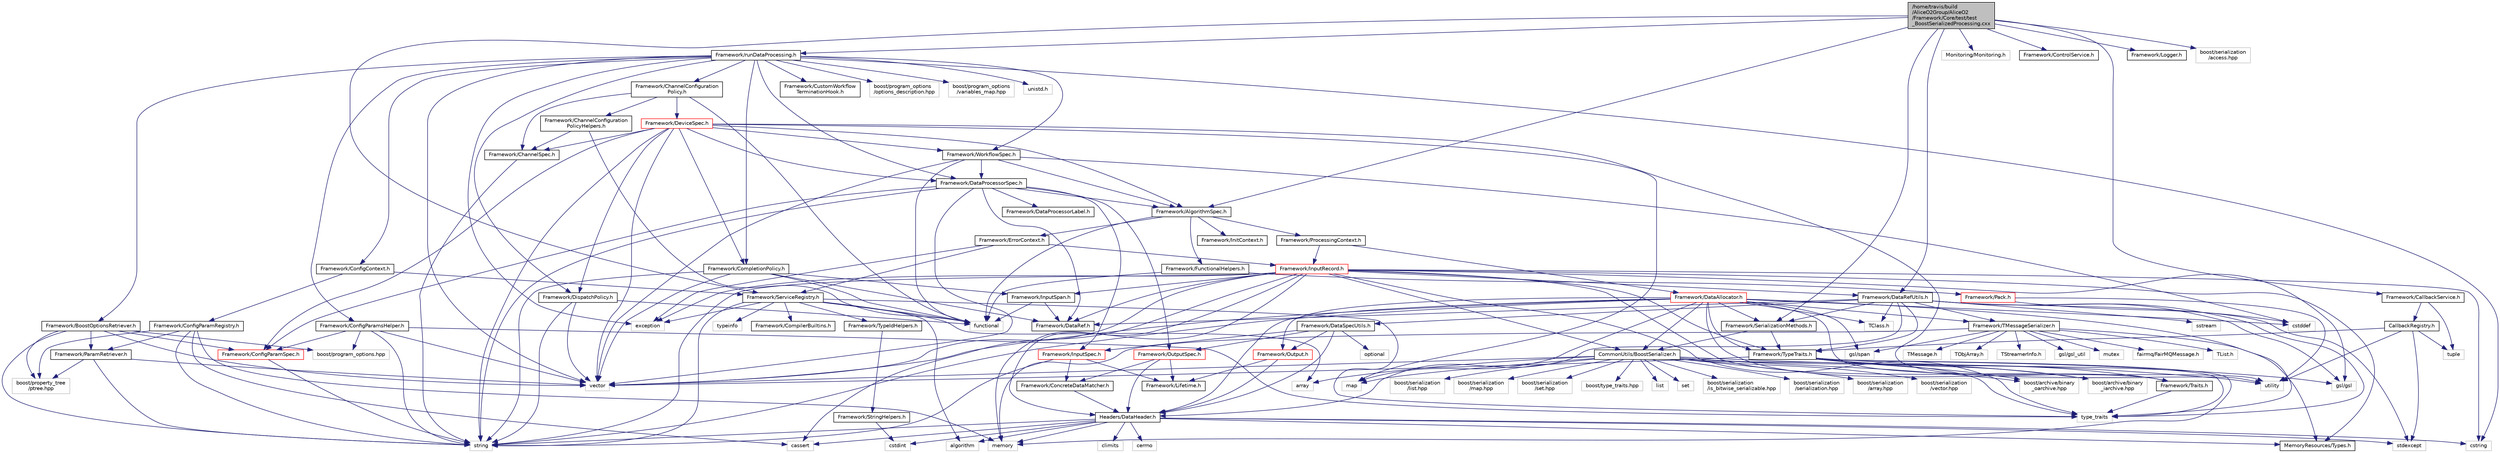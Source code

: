 digraph "/home/travis/build/AliceO2Group/AliceO2/Framework/Core/test/test_BoostSerializedProcessing.cxx"
{
 // INTERACTIVE_SVG=YES
  bgcolor="transparent";
  edge [fontname="Helvetica",fontsize="10",labelfontname="Helvetica",labelfontsize="10"];
  node [fontname="Helvetica",fontsize="10",shape=record];
  Node0 [label="/home/travis/build\l/AliceO2Group/AliceO2\l/Framework/Core/test/test\l_BoostSerializedProcessing.cxx",height=0.2,width=0.4,color="black", fillcolor="grey75", style="filled", fontcolor="black"];
  Node0 -> Node1 [color="midnightblue",fontsize="10",style="solid",fontname="Helvetica"];
  Node1 [label="Framework/DataRefUtils.h",height=0.2,width=0.4,color="black",URL="$d5/db8/DataRefUtils_8h.html"];
  Node1 -> Node2 [color="midnightblue",fontsize="10",style="solid",fontname="Helvetica"];
  Node2 [label="Framework/DataRef.h",height=0.2,width=0.4,color="black",URL="$d5/dfb/DataRef_8h.html"];
  Node1 -> Node3 [color="midnightblue",fontsize="10",style="solid",fontname="Helvetica"];
  Node3 [label="Framework/TMessageSerializer.h",height=0.2,width=0.4,color="black",URL="$d8/d3c/TMessageSerializer_8h.html"];
  Node3 -> Node4 [color="midnightblue",fontsize="10",style="solid",fontname="Helvetica"];
  Node4 [label="fairmq/FairMQMessage.h",height=0.2,width=0.4,color="grey75"];
  Node3 -> Node5 [color="midnightblue",fontsize="10",style="solid",fontname="Helvetica"];
  Node5 [label="TList.h",height=0.2,width=0.4,color="grey75"];
  Node3 -> Node6 [color="midnightblue",fontsize="10",style="solid",fontname="Helvetica"];
  Node6 [label="TMessage.h",height=0.2,width=0.4,color="grey75"];
  Node3 -> Node7 [color="midnightblue",fontsize="10",style="solid",fontname="Helvetica"];
  Node7 [label="TObjArray.h",height=0.2,width=0.4,color="grey75"];
  Node3 -> Node8 [color="midnightblue",fontsize="10",style="solid",fontname="Helvetica"];
  Node8 [label="TStreamerInfo.h",height=0.2,width=0.4,color="grey75"];
  Node3 -> Node9 [color="midnightblue",fontsize="10",style="solid",fontname="Helvetica"];
  Node9 [label="gsl/gsl_util",height=0.2,width=0.4,color="grey75"];
  Node3 -> Node10 [color="midnightblue",fontsize="10",style="solid",fontname="Helvetica"];
  Node10 [label="gsl/span",height=0.2,width=0.4,color="grey75"];
  Node3 -> Node11 [color="midnightblue",fontsize="10",style="solid",fontname="Helvetica"];
  Node11 [label="memory",height=0.2,width=0.4,color="grey75"];
  Node3 -> Node12 [color="midnightblue",fontsize="10",style="solid",fontname="Helvetica"];
  Node12 [label="mutex",height=0.2,width=0.4,color="grey75"];
  Node3 -> Node13 [color="midnightblue",fontsize="10",style="solid",fontname="Helvetica"];
  Node13 [label="MemoryResources/Types.h",height=0.2,width=0.4,color="black",URL="$d7/df8/Types_8h.html"];
  Node1 -> Node14 [color="midnightblue",fontsize="10",style="solid",fontname="Helvetica"];
  Node14 [label="Framework/SerializationMethods.h",height=0.2,width=0.4,color="black",URL="$d1/d53/SerializationMethods_8h.html",tooltip="Type wrappers for enfording a specific serialization method. "];
  Node14 -> Node15 [color="midnightblue",fontsize="10",style="solid",fontname="Helvetica"];
  Node15 [label="Framework/TypeTraits.h",height=0.2,width=0.4,color="black",URL="$d0/d95/TypeTraits_8h.html"];
  Node15 -> Node16 [color="midnightblue",fontsize="10",style="solid",fontname="Helvetica"];
  Node16 [label="type_traits",height=0.2,width=0.4,color="grey75"];
  Node15 -> Node17 [color="midnightblue",fontsize="10",style="solid",fontname="Helvetica"];
  Node17 [label="vector",height=0.2,width=0.4,color="grey75"];
  Node15 -> Node11 [color="midnightblue",fontsize="10",style="solid",fontname="Helvetica"];
  Node15 -> Node18 [color="midnightblue",fontsize="10",style="solid",fontname="Helvetica"];
  Node18 [label="Framework/Traits.h",height=0.2,width=0.4,color="black",URL="$db/d31/Traits_8h.html"];
  Node18 -> Node16 [color="midnightblue",fontsize="10",style="solid",fontname="Helvetica"];
  Node15 -> Node19 [color="midnightblue",fontsize="10",style="solid",fontname="Helvetica"];
  Node19 [label="boost/archive/binary\l_iarchive.hpp",height=0.2,width=0.4,color="grey75"];
  Node15 -> Node20 [color="midnightblue",fontsize="10",style="solid",fontname="Helvetica"];
  Node20 [label="boost/archive/binary\l_oarchive.hpp",height=0.2,width=0.4,color="grey75"];
  Node15 -> Node21 [color="midnightblue",fontsize="10",style="solid",fontname="Helvetica"];
  Node21 [label="gsl/gsl",height=0.2,width=0.4,color="grey75"];
  Node14 -> Node22 [color="midnightblue",fontsize="10",style="solid",fontname="Helvetica"];
  Node22 [label="CommonUtils/BoostSerializer.h",height=0.2,width=0.4,color="black",URL="$d7/d91/BoostSerializer_8h.html",tooltip="Templatised boost serializer/deserializer for containers and base types. "];
  Node22 -> Node23 [color="midnightblue",fontsize="10",style="solid",fontname="Helvetica"];
  Node23 [label="utility",height=0.2,width=0.4,color="grey75"];
  Node22 -> Node16 [color="midnightblue",fontsize="10",style="solid",fontname="Helvetica"];
  Node22 -> Node24 [color="midnightblue",fontsize="10",style="solid",fontname="Helvetica"];
  Node24 [label="array",height=0.2,width=0.4,color="grey75"];
  Node22 -> Node17 [color="midnightblue",fontsize="10",style="solid",fontname="Helvetica"];
  Node22 -> Node25 [color="midnightblue",fontsize="10",style="solid",fontname="Helvetica"];
  Node25 [label="list",height=0.2,width=0.4,color="grey75"];
  Node22 -> Node26 [color="midnightblue",fontsize="10",style="solid",fontname="Helvetica"];
  Node26 [label="map",height=0.2,width=0.4,color="grey75"];
  Node22 -> Node27 [color="midnightblue",fontsize="10",style="solid",fontname="Helvetica"];
  Node27 [label="set",height=0.2,width=0.4,color="grey75"];
  Node22 -> Node19 [color="midnightblue",fontsize="10",style="solid",fontname="Helvetica"];
  Node22 -> Node20 [color="midnightblue",fontsize="10",style="solid",fontname="Helvetica"];
  Node22 -> Node28 [color="midnightblue",fontsize="10",style="solid",fontname="Helvetica"];
  Node28 [label="boost/serialization\l/is_bitwise_serializable.hpp",height=0.2,width=0.4,color="grey75"];
  Node22 -> Node29 [color="midnightblue",fontsize="10",style="solid",fontname="Helvetica"];
  Node29 [label="boost/serialization\l/serialization.hpp",height=0.2,width=0.4,color="grey75"];
  Node22 -> Node30 [color="midnightblue",fontsize="10",style="solid",fontname="Helvetica"];
  Node30 [label="boost/serialization\l/array.hpp",height=0.2,width=0.4,color="grey75"];
  Node22 -> Node31 [color="midnightblue",fontsize="10",style="solid",fontname="Helvetica"];
  Node31 [label="boost/serialization\l/vector.hpp",height=0.2,width=0.4,color="grey75"];
  Node22 -> Node32 [color="midnightblue",fontsize="10",style="solid",fontname="Helvetica"];
  Node32 [label="boost/serialization\l/list.hpp",height=0.2,width=0.4,color="grey75"];
  Node22 -> Node33 [color="midnightblue",fontsize="10",style="solid",fontname="Helvetica"];
  Node33 [label="boost/serialization\l/map.hpp",height=0.2,width=0.4,color="grey75"];
  Node22 -> Node34 [color="midnightblue",fontsize="10",style="solid",fontname="Helvetica"];
  Node34 [label="boost/serialization\l/set.hpp",height=0.2,width=0.4,color="grey75"];
  Node22 -> Node35 [color="midnightblue",fontsize="10",style="solid",fontname="Helvetica"];
  Node35 [label="boost/type_traits.hpp",height=0.2,width=0.4,color="grey75"];
  Node1 -> Node36 [color="midnightblue",fontsize="10",style="solid",fontname="Helvetica"];
  Node36 [label="Framework/DataSpecUtils.h",height=0.2,width=0.4,color="black",URL="$d6/d68/DataSpecUtils_8h.html"];
  Node36 -> Node37 [color="midnightblue",fontsize="10",style="solid",fontname="Helvetica"];
  Node37 [label="Framework/OutputSpec.h",height=0.2,width=0.4,color="red",URL="$db/d2d/OutputSpec_8h.html"];
  Node37 -> Node38 [color="midnightblue",fontsize="10",style="solid",fontname="Helvetica"];
  Node38 [label="Headers/DataHeader.h",height=0.2,width=0.4,color="black",URL="$dc/dcd/DataHeader_8h.html"];
  Node38 -> Node39 [color="midnightblue",fontsize="10",style="solid",fontname="Helvetica"];
  Node39 [label="cstdint",height=0.2,width=0.4,color="grey75"];
  Node38 -> Node11 [color="midnightblue",fontsize="10",style="solid",fontname="Helvetica"];
  Node38 -> Node40 [color="midnightblue",fontsize="10",style="solid",fontname="Helvetica"];
  Node40 [label="cassert",height=0.2,width=0.4,color="grey75"];
  Node38 -> Node41 [color="midnightblue",fontsize="10",style="solid",fontname="Helvetica"];
  Node41 [label="cstring",height=0.2,width=0.4,color="grey75"];
  Node38 -> Node42 [color="midnightblue",fontsize="10",style="solid",fontname="Helvetica"];
  Node42 [label="algorithm",height=0.2,width=0.4,color="grey75"];
  Node38 -> Node43 [color="midnightblue",fontsize="10",style="solid",fontname="Helvetica"];
  Node43 [label="stdexcept",height=0.2,width=0.4,color="grey75"];
  Node38 -> Node44 [color="midnightblue",fontsize="10",style="solid",fontname="Helvetica"];
  Node44 [label="string",height=0.2,width=0.4,color="grey75"];
  Node38 -> Node45 [color="midnightblue",fontsize="10",style="solid",fontname="Helvetica"];
  Node45 [label="climits",height=0.2,width=0.4,color="grey75"];
  Node38 -> Node13 [color="midnightblue",fontsize="10",style="solid",fontname="Helvetica"];
  Node38 -> Node46 [color="midnightblue",fontsize="10",style="solid",fontname="Helvetica"];
  Node46 [label="cerrno",height=0.2,width=0.4,color="grey75"];
  Node37 -> Node47 [color="midnightblue",fontsize="10",style="solid",fontname="Helvetica"];
  Node47 [label="Framework/Lifetime.h",height=0.2,width=0.4,color="black",URL="$dc/dca/Lifetime_8h.html"];
  Node37 -> Node48 [color="midnightblue",fontsize="10",style="solid",fontname="Helvetica"];
  Node48 [label="Framework/ConcreteDataMatcher.h",height=0.2,width=0.4,color="black",URL="$d0/d1b/ConcreteDataMatcher_8h.html"];
  Node48 -> Node38 [color="midnightblue",fontsize="10",style="solid",fontname="Helvetica"];
  Node36 -> Node50 [color="midnightblue",fontsize="10",style="solid",fontname="Helvetica"];
  Node50 [label="Framework/InputSpec.h",height=0.2,width=0.4,color="red",URL="$d5/d3f/InputSpec_8h.html"];
  Node50 -> Node47 [color="midnightblue",fontsize="10",style="solid",fontname="Helvetica"];
  Node50 -> Node48 [color="midnightblue",fontsize="10",style="solid",fontname="Helvetica"];
  Node50 -> Node44 [color="midnightblue",fontsize="10",style="solid",fontname="Helvetica"];
  Node36 -> Node38 [color="midnightblue",fontsize="10",style="solid",fontname="Helvetica"];
  Node36 -> Node69 [color="midnightblue",fontsize="10",style="solid",fontname="Helvetica"];
  Node69 [label="Framework/Output.h",height=0.2,width=0.4,color="red",URL="$d3/ddf/Output_8h.html"];
  Node69 -> Node38 [color="midnightblue",fontsize="10",style="solid",fontname="Helvetica"];
  Node69 -> Node47 [color="midnightblue",fontsize="10",style="solid",fontname="Helvetica"];
  Node36 -> Node70 [color="midnightblue",fontsize="10",style="solid",fontname="Helvetica"];
  Node70 [label="optional",height=0.2,width=0.4,color="grey75"];
  Node1 -> Node15 [color="midnightblue",fontsize="10",style="solid",fontname="Helvetica"];
  Node1 -> Node38 [color="midnightblue",fontsize="10",style="solid",fontname="Helvetica"];
  Node1 -> Node71 [color="midnightblue",fontsize="10",style="solid",fontname="Helvetica"];
  Node71 [label="TClass.h",height=0.2,width=0.4,color="grey75"];
  Node1 -> Node21 [color="midnightblue",fontsize="10",style="solid",fontname="Helvetica"];
  Node1 -> Node43 [color="midnightblue",fontsize="10",style="solid",fontname="Helvetica"];
  Node1 -> Node72 [color="midnightblue",fontsize="10",style="solid",fontname="Helvetica"];
  Node72 [label="sstream",height=0.2,width=0.4,color="grey75"];
  Node1 -> Node16 [color="midnightblue",fontsize="10",style="solid",fontname="Helvetica"];
  Node0 -> Node73 [color="midnightblue",fontsize="10",style="solid",fontname="Helvetica"];
  Node73 [label="Framework/AlgorithmSpec.h",height=0.2,width=0.4,color="black",URL="$d0/d14/AlgorithmSpec_8h.html"];
  Node73 -> Node74 [color="midnightblue",fontsize="10",style="solid",fontname="Helvetica"];
  Node74 [label="Framework/ProcessingContext.h",height=0.2,width=0.4,color="black",URL="$de/d6a/ProcessingContext_8h.html"];
  Node74 -> Node75 [color="midnightblue",fontsize="10",style="solid",fontname="Helvetica"];
  Node75 [label="Framework/InputRecord.h",height=0.2,width=0.4,color="red",URL="$d6/d5c/InputRecord_8h.html"];
  Node75 -> Node2 [color="midnightblue",fontsize="10",style="solid",fontname="Helvetica"];
  Node75 -> Node1 [color="midnightblue",fontsize="10",style="solid",fontname="Helvetica"];
  Node75 -> Node15 [color="midnightblue",fontsize="10",style="solid",fontname="Helvetica"];
  Node75 -> Node80 [color="midnightblue",fontsize="10",style="solid",fontname="Helvetica"];
  Node80 [label="Framework/InputSpan.h",height=0.2,width=0.4,color="black",URL="$da/d0f/InputSpan_8h.html"];
  Node80 -> Node2 [color="midnightblue",fontsize="10",style="solid",fontname="Helvetica"];
  Node80 -> Node78 [color="midnightblue",fontsize="10",style="solid",fontname="Helvetica"];
  Node78 [label="functional",height=0.2,width=0.4,color="grey75"];
  Node75 -> Node18 [color="midnightblue",fontsize="10",style="solid",fontname="Helvetica"];
  Node75 -> Node13 [color="midnightblue",fontsize="10",style="solid",fontname="Helvetica"];
  Node75 -> Node38 [color="midnightblue",fontsize="10",style="solid",fontname="Helvetica"];
  Node75 -> Node22 [color="midnightblue",fontsize="10",style="solid",fontname="Helvetica"];
  Node75 -> Node21 [color="midnightblue",fontsize="10",style="solid",fontname="Helvetica"];
  Node75 -> Node44 [color="midnightblue",fontsize="10",style="solid",fontname="Helvetica"];
  Node75 -> Node17 [color="midnightblue",fontsize="10",style="solid",fontname="Helvetica"];
  Node75 -> Node41 [color="midnightblue",fontsize="10",style="solid",fontname="Helvetica"];
  Node75 -> Node40 [color="midnightblue",fontsize="10",style="solid",fontname="Helvetica"];
  Node75 -> Node83 [color="midnightblue",fontsize="10",style="solid",fontname="Helvetica"];
  Node83 [label="exception",height=0.2,width=0.4,color="grey75"];
  Node75 -> Node11 [color="midnightblue",fontsize="10",style="solid",fontname="Helvetica"];
  Node75 -> Node16 [color="midnightblue",fontsize="10",style="solid",fontname="Helvetica"];
  Node74 -> Node84 [color="midnightblue",fontsize="10",style="solid",fontname="Helvetica"];
  Node84 [label="Framework/DataAllocator.h",height=0.2,width=0.4,color="red",URL="$d1/d28/DataAllocator_8h.html"];
  Node84 -> Node22 [color="midnightblue",fontsize="10",style="solid",fontname="Helvetica"];
  Node84 -> Node69 [color="midnightblue",fontsize="10",style="solid",fontname="Helvetica"];
  Node84 -> Node3 [color="midnightblue",fontsize="10",style="solid",fontname="Helvetica"];
  Node84 -> Node15 [color="midnightblue",fontsize="10",style="solid",fontname="Helvetica"];
  Node84 -> Node18 [color="midnightblue",fontsize="10",style="solid",fontname="Helvetica"];
  Node84 -> Node14 [color="midnightblue",fontsize="10",style="solid",fontname="Helvetica"];
  Node84 -> Node38 [color="midnightblue",fontsize="10",style="solid",fontname="Helvetica"];
  Node84 -> Node71 [color="midnightblue",fontsize="10",style="solid",fontname="Helvetica"];
  Node84 -> Node10 [color="midnightblue",fontsize="10",style="solid",fontname="Helvetica"];
  Node84 -> Node17 [color="midnightblue",fontsize="10",style="solid",fontname="Helvetica"];
  Node84 -> Node26 [color="midnightblue",fontsize="10",style="solid",fontname="Helvetica"];
  Node84 -> Node44 [color="midnightblue",fontsize="10",style="solid",fontname="Helvetica"];
  Node84 -> Node23 [color="midnightblue",fontsize="10",style="solid",fontname="Helvetica"];
  Node84 -> Node16 [color="midnightblue",fontsize="10",style="solid",fontname="Helvetica"];
  Node84 -> Node79 [color="midnightblue",fontsize="10",style="solid",fontname="Helvetica"];
  Node79 [label="cstddef",height=0.2,width=0.4,color="grey75"];
  Node73 -> Node132 [color="midnightblue",fontsize="10",style="solid",fontname="Helvetica"];
  Node132 [label="Framework/ErrorContext.h",height=0.2,width=0.4,color="black",URL="$d7/dad/ErrorContext_8h.html"];
  Node132 -> Node75 [color="midnightblue",fontsize="10",style="solid",fontname="Helvetica"];
  Node132 -> Node133 [color="midnightblue",fontsize="10",style="solid",fontname="Helvetica"];
  Node133 [label="Framework/ServiceRegistry.h",height=0.2,width=0.4,color="black",URL="$d8/d17/ServiceRegistry_8h.html"];
  Node133 -> Node110 [color="midnightblue",fontsize="10",style="solid",fontname="Helvetica"];
  Node110 [label="Framework/CompilerBuiltins.h",height=0.2,width=0.4,color="black",URL="$d9/de8/CompilerBuiltins_8h.html"];
  Node133 -> Node134 [color="midnightblue",fontsize="10",style="solid",fontname="Helvetica"];
  Node134 [label="Framework/TypeIdHelpers.h",height=0.2,width=0.4,color="black",URL="$d2/d9a/TypeIdHelpers_8h.html"];
  Node134 -> Node135 [color="midnightblue",fontsize="10",style="solid",fontname="Helvetica"];
  Node135 [label="Framework/StringHelpers.h",height=0.2,width=0.4,color="black",URL="$db/dff/StringHelpers_8h.html"];
  Node135 -> Node39 [color="midnightblue",fontsize="10",style="solid",fontname="Helvetica"];
  Node133 -> Node42 [color="midnightblue",fontsize="10",style="solid",fontname="Helvetica"];
  Node133 -> Node24 [color="midnightblue",fontsize="10",style="solid",fontname="Helvetica"];
  Node133 -> Node83 [color="midnightblue",fontsize="10",style="solid",fontname="Helvetica"];
  Node133 -> Node78 [color="midnightblue",fontsize="10",style="solid",fontname="Helvetica"];
  Node133 -> Node44 [color="midnightblue",fontsize="10",style="solid",fontname="Helvetica"];
  Node133 -> Node16 [color="midnightblue",fontsize="10",style="solid",fontname="Helvetica"];
  Node133 -> Node86 [color="midnightblue",fontsize="10",style="solid",fontname="Helvetica"];
  Node86 [label="typeinfo",height=0.2,width=0.4,color="grey75"];
  Node132 -> Node83 [color="midnightblue",fontsize="10",style="solid",fontname="Helvetica"];
  Node73 -> Node136 [color="midnightblue",fontsize="10",style="solid",fontname="Helvetica"];
  Node136 [label="Framework/InitContext.h",height=0.2,width=0.4,color="black",URL="$d4/d2b/InitContext_8h.html"];
  Node73 -> Node109 [color="midnightblue",fontsize="10",style="solid",fontname="Helvetica"];
  Node109 [label="Framework/FunctionalHelpers.h",height=0.2,width=0.4,color="black",URL="$de/d9b/FunctionalHelpers_8h.html"];
  Node109 -> Node108 [color="midnightblue",fontsize="10",style="solid",fontname="Helvetica"];
  Node108 [label="Framework/Pack.h",height=0.2,width=0.4,color="red",URL="$dd/dce/Pack_8h.html"];
  Node108 -> Node79 [color="midnightblue",fontsize="10",style="solid",fontname="Helvetica"];
  Node108 -> Node23 [color="midnightblue",fontsize="10",style="solid",fontname="Helvetica"];
  Node109 -> Node78 [color="midnightblue",fontsize="10",style="solid",fontname="Helvetica"];
  Node73 -> Node78 [color="midnightblue",fontsize="10",style="solid",fontname="Helvetica"];
  Node0 -> Node133 [color="midnightblue",fontsize="10",style="solid",fontname="Helvetica"];
  Node0 -> Node137 [color="midnightblue",fontsize="10",style="solid",fontname="Helvetica"];
  Node137 [label="Framework/runDataProcessing.h",height=0.2,width=0.4,color="black",URL="$db/dd0/runDataProcessing_8h.html"];
  Node137 -> Node138 [color="midnightblue",fontsize="10",style="solid",fontname="Helvetica"];
  Node138 [label="Framework/ChannelConfiguration\lPolicy.h",height=0.2,width=0.4,color="black",URL="$dd/d0f/ChannelConfigurationPolicy_8h.html"];
  Node138 -> Node139 [color="midnightblue",fontsize="10",style="solid",fontname="Helvetica"];
  Node139 [label="Framework/ChannelConfiguration\lPolicyHelpers.h",height=0.2,width=0.4,color="black",URL="$d6/d05/ChannelConfigurationPolicyHelpers_8h.html"];
  Node139 -> Node140 [color="midnightblue",fontsize="10",style="solid",fontname="Helvetica"];
  Node140 [label="Framework/ChannelSpec.h",height=0.2,width=0.4,color="black",URL="$d6/d72/ChannelSpec_8h.html"];
  Node140 -> Node44 [color="midnightblue",fontsize="10",style="solid",fontname="Helvetica"];
  Node139 -> Node78 [color="midnightblue",fontsize="10",style="solid",fontname="Helvetica"];
  Node138 -> Node140 [color="midnightblue",fontsize="10",style="solid",fontname="Helvetica"];
  Node138 -> Node141 [color="midnightblue",fontsize="10",style="solid",fontname="Helvetica"];
  Node141 [label="Framework/DeviceSpec.h",height=0.2,width=0.4,color="red",URL="$df/de8/DeviceSpec_8h.html"];
  Node141 -> Node142 [color="midnightblue",fontsize="10",style="solid",fontname="Helvetica"];
  Node142 [label="Framework/WorkflowSpec.h",height=0.2,width=0.4,color="black",URL="$df/da1/WorkflowSpec_8h.html"];
  Node142 -> Node143 [color="midnightblue",fontsize="10",style="solid",fontname="Helvetica"];
  Node143 [label="Framework/DataProcessorSpec.h",height=0.2,width=0.4,color="black",URL="$d0/df4/DataProcessorSpec_8h.html"];
  Node143 -> Node73 [color="midnightblue",fontsize="10",style="solid",fontname="Helvetica"];
  Node143 -> Node144 [color="midnightblue",fontsize="10",style="solid",fontname="Helvetica"];
  Node144 [label="Framework/ConfigParamSpec.h",height=0.2,width=0.4,color="red",URL="$d0/d1c/ConfigParamSpec_8h.html"];
  Node144 -> Node44 [color="midnightblue",fontsize="10",style="solid",fontname="Helvetica"];
  Node143 -> Node149 [color="midnightblue",fontsize="10",style="solid",fontname="Helvetica"];
  Node149 [label="Framework/DataProcessorLabel.h",height=0.2,width=0.4,color="black",URL="$d1/df2/DataProcessorLabel_8h.html"];
  Node143 -> Node2 [color="midnightblue",fontsize="10",style="solid",fontname="Helvetica"];
  Node143 -> Node50 [color="midnightblue",fontsize="10",style="solid",fontname="Helvetica"];
  Node143 -> Node37 [color="midnightblue",fontsize="10",style="solid",fontname="Helvetica"];
  Node143 -> Node44 [color="midnightblue",fontsize="10",style="solid",fontname="Helvetica"];
  Node143 -> Node17 [color="midnightblue",fontsize="10",style="solid",fontname="Helvetica"];
  Node142 -> Node73 [color="midnightblue",fontsize="10",style="solid",fontname="Helvetica"];
  Node142 -> Node17 [color="midnightblue",fontsize="10",style="solid",fontname="Helvetica"];
  Node142 -> Node78 [color="midnightblue",fontsize="10",style="solid",fontname="Helvetica"];
  Node142 -> Node79 [color="midnightblue",fontsize="10",style="solid",fontname="Helvetica"];
  Node141 -> Node143 [color="midnightblue",fontsize="10",style="solid",fontname="Helvetica"];
  Node141 -> Node140 [color="midnightblue",fontsize="10",style="solid",fontname="Helvetica"];
  Node141 -> Node73 [color="midnightblue",fontsize="10",style="solid",fontname="Helvetica"];
  Node141 -> Node144 [color="midnightblue",fontsize="10",style="solid",fontname="Helvetica"];
  Node141 -> Node155 [color="midnightblue",fontsize="10",style="solid",fontname="Helvetica"];
  Node155 [label="Framework/CompletionPolicy.h",height=0.2,width=0.4,color="black",URL="$df/dd6/CompletionPolicy_8h.html"];
  Node155 -> Node2 [color="midnightblue",fontsize="10",style="solid",fontname="Helvetica"];
  Node155 -> Node80 [color="midnightblue",fontsize="10",style="solid",fontname="Helvetica"];
  Node155 -> Node78 [color="midnightblue",fontsize="10",style="solid",fontname="Helvetica"];
  Node155 -> Node44 [color="midnightblue",fontsize="10",style="solid",fontname="Helvetica"];
  Node155 -> Node17 [color="midnightblue",fontsize="10",style="solid",fontname="Helvetica"];
  Node141 -> Node90 [color="midnightblue",fontsize="10",style="solid",fontname="Helvetica"];
  Node90 [label="Framework/DispatchPolicy.h",height=0.2,width=0.4,color="black",URL="$da/de6/DispatchPolicy_8h.html"];
  Node90 -> Node78 [color="midnightblue",fontsize="10",style="solid",fontname="Helvetica"];
  Node90 -> Node44 [color="midnightblue",fontsize="10",style="solid",fontname="Helvetica"];
  Node90 -> Node17 [color="midnightblue",fontsize="10",style="solid",fontname="Helvetica"];
  Node141 -> Node17 [color="midnightblue",fontsize="10",style="solid",fontname="Helvetica"];
  Node141 -> Node44 [color="midnightblue",fontsize="10",style="solid",fontname="Helvetica"];
  Node141 -> Node26 [color="midnightblue",fontsize="10",style="solid",fontname="Helvetica"];
  Node141 -> Node23 [color="midnightblue",fontsize="10",style="solid",fontname="Helvetica"];
  Node138 -> Node78 [color="midnightblue",fontsize="10",style="solid",fontname="Helvetica"];
  Node137 -> Node155 [color="midnightblue",fontsize="10",style="solid",fontname="Helvetica"];
  Node137 -> Node90 [color="midnightblue",fontsize="10",style="solid",fontname="Helvetica"];
  Node137 -> Node156 [color="midnightblue",fontsize="10",style="solid",fontname="Helvetica"];
  Node156 [label="Framework/ConfigParamsHelper.h",height=0.2,width=0.4,color="black",URL="$dd/d2b/ConfigParamsHelper_8h.html"];
  Node156 -> Node144 [color="midnightblue",fontsize="10",style="solid",fontname="Helvetica"];
  Node156 -> Node157 [color="midnightblue",fontsize="10",style="solid",fontname="Helvetica"];
  Node157 [label="boost/program_options.hpp",height=0.2,width=0.4,color="grey75"];
  Node156 -> Node44 [color="midnightblue",fontsize="10",style="solid",fontname="Helvetica"];
  Node156 -> Node17 [color="midnightblue",fontsize="10",style="solid",fontname="Helvetica"];
  Node156 -> Node16 [color="midnightblue",fontsize="10",style="solid",fontname="Helvetica"];
  Node137 -> Node143 [color="midnightblue",fontsize="10",style="solid",fontname="Helvetica"];
  Node137 -> Node142 [color="midnightblue",fontsize="10",style="solid",fontname="Helvetica"];
  Node137 -> Node158 [color="midnightblue",fontsize="10",style="solid",fontname="Helvetica"];
  Node158 [label="Framework/ConfigContext.h",height=0.2,width=0.4,color="black",URL="$d7/d2e/ConfigContext_8h.html"];
  Node158 -> Node159 [color="midnightblue",fontsize="10",style="solid",fontname="Helvetica"];
  Node159 [label="Framework/ConfigParamRegistry.h",height=0.2,width=0.4,color="black",URL="$de/dc6/ConfigParamRegistry_8h.html"];
  Node159 -> Node160 [color="midnightblue",fontsize="10",style="solid",fontname="Helvetica"];
  Node160 [label="Framework/ParamRetriever.h",height=0.2,width=0.4,color="black",URL="$df/d72/ParamRetriever_8h.html"];
  Node160 -> Node161 [color="midnightblue",fontsize="10",style="solid",fontname="Helvetica"];
  Node161 [label="boost/property_tree\l/ptree.hpp",height=0.2,width=0.4,color="grey75"];
  Node160 -> Node44 [color="midnightblue",fontsize="10",style="solid",fontname="Helvetica"];
  Node160 -> Node17 [color="midnightblue",fontsize="10",style="solid",fontname="Helvetica"];
  Node159 -> Node161 [color="midnightblue",fontsize="10",style="solid",fontname="Helvetica"];
  Node159 -> Node11 [color="midnightblue",fontsize="10",style="solid",fontname="Helvetica"];
  Node159 -> Node44 [color="midnightblue",fontsize="10",style="solid",fontname="Helvetica"];
  Node159 -> Node40 [color="midnightblue",fontsize="10",style="solid",fontname="Helvetica"];
  Node158 -> Node133 [color="midnightblue",fontsize="10",style="solid",fontname="Helvetica"];
  Node137 -> Node162 [color="midnightblue",fontsize="10",style="solid",fontname="Helvetica"];
  Node162 [label="Framework/BoostOptionsRetriever.h",height=0.2,width=0.4,color="black",URL="$d3/d7e/BoostOptionsRetriever_8h.html"];
  Node162 -> Node144 [color="midnightblue",fontsize="10",style="solid",fontname="Helvetica"];
  Node162 -> Node160 [color="midnightblue",fontsize="10",style="solid",fontname="Helvetica"];
  Node162 -> Node157 [color="midnightblue",fontsize="10",style="solid",fontname="Helvetica"];
  Node162 -> Node161 [color="midnightblue",fontsize="10",style="solid",fontname="Helvetica"];
  Node162 -> Node44 [color="midnightblue",fontsize="10",style="solid",fontname="Helvetica"];
  Node162 -> Node17 [color="midnightblue",fontsize="10",style="solid",fontname="Helvetica"];
  Node137 -> Node163 [color="midnightblue",fontsize="10",style="solid",fontname="Helvetica"];
  Node163 [label="Framework/CustomWorkflow\lTerminationHook.h",height=0.2,width=0.4,color="black",URL="$da/def/CustomWorkflowTerminationHook_8h.html"];
  Node137 -> Node164 [color="midnightblue",fontsize="10",style="solid",fontname="Helvetica"];
  Node164 [label="boost/program_options\l/options_description.hpp",height=0.2,width=0.4,color="grey75"];
  Node137 -> Node165 [color="midnightblue",fontsize="10",style="solid",fontname="Helvetica"];
  Node165 [label="boost/program_options\l/variables_map.hpp",height=0.2,width=0.4,color="grey75"];
  Node137 -> Node166 [color="midnightblue",fontsize="10",style="solid",fontname="Helvetica"];
  Node166 [label="unistd.h",height=0.2,width=0.4,color="grey75"];
  Node137 -> Node17 [color="midnightblue",fontsize="10",style="solid",fontname="Helvetica"];
  Node137 -> Node41 [color="midnightblue",fontsize="10",style="solid",fontname="Helvetica"];
  Node137 -> Node83 [color="midnightblue",fontsize="10",style="solid",fontname="Helvetica"];
  Node0 -> Node167 [color="midnightblue",fontsize="10",style="solid",fontname="Helvetica"];
  Node167 [label="Monitoring/Monitoring.h",height=0.2,width=0.4,color="grey75"];
  Node0 -> Node168 [color="midnightblue",fontsize="10",style="solid",fontname="Helvetica"];
  Node168 [label="Framework/ControlService.h",height=0.2,width=0.4,color="black",URL="$d2/d43/ControlService_8h.html"];
  Node0 -> Node169 [color="midnightblue",fontsize="10",style="solid",fontname="Helvetica"];
  Node169 [label="Framework/CallbackService.h",height=0.2,width=0.4,color="black",URL="$d9/d7f/CallbackService_8h.html"];
  Node169 -> Node170 [color="midnightblue",fontsize="10",style="solid",fontname="Helvetica"];
  Node170 [label="CallbackRegistry.h",height=0.2,width=0.4,color="black",URL="$d7/d3e/CallbackRegistry_8h.html",tooltip="A generic registry for callbacks. "];
  Node170 -> Node15 [color="midnightblue",fontsize="10",style="solid",fontname="Helvetica"];
  Node170 -> Node127 [color="midnightblue",fontsize="10",style="solid",fontname="Helvetica"];
  Node127 [label="tuple",height=0.2,width=0.4,color="grey75"];
  Node170 -> Node43 [color="midnightblue",fontsize="10",style="solid",fontname="Helvetica"];
  Node170 -> Node23 [color="midnightblue",fontsize="10",style="solid",fontname="Helvetica"];
  Node169 -> Node127 [color="midnightblue",fontsize="10",style="solid",fontname="Helvetica"];
  Node0 -> Node171 [color="midnightblue",fontsize="10",style="solid",fontname="Helvetica"];
  Node171 [label="Framework/Logger.h",height=0.2,width=0.4,color="black",URL="$dd/da4/Logger_8h.html"];
  Node0 -> Node14 [color="midnightblue",fontsize="10",style="solid",fontname="Helvetica"];
  Node0 -> Node172 [color="midnightblue",fontsize="10",style="solid",fontname="Helvetica"];
  Node172 [label="boost/serialization\l/access.hpp",height=0.2,width=0.4,color="grey75"];
}
